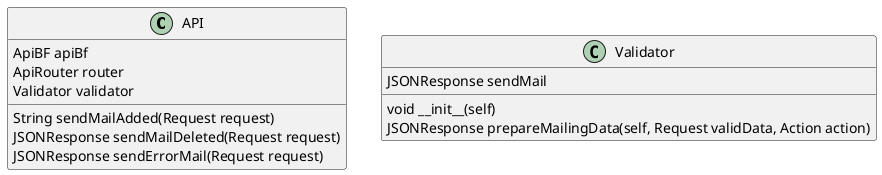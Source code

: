 @startuml

class API {
    ApiBF apiBf
    ApiRouter router
    Validator validator

    String sendMailAdded(Request request)
    JSONResponse sendMailDeleted(Request request)
    JSONResponse sendErrorMail(Request request)
}

class Validator {
    void __init__(self)
    JSONResponse prepareMailingData(self, Request validData, Action action)
    JSONResponse sendMail
}

@enduml
